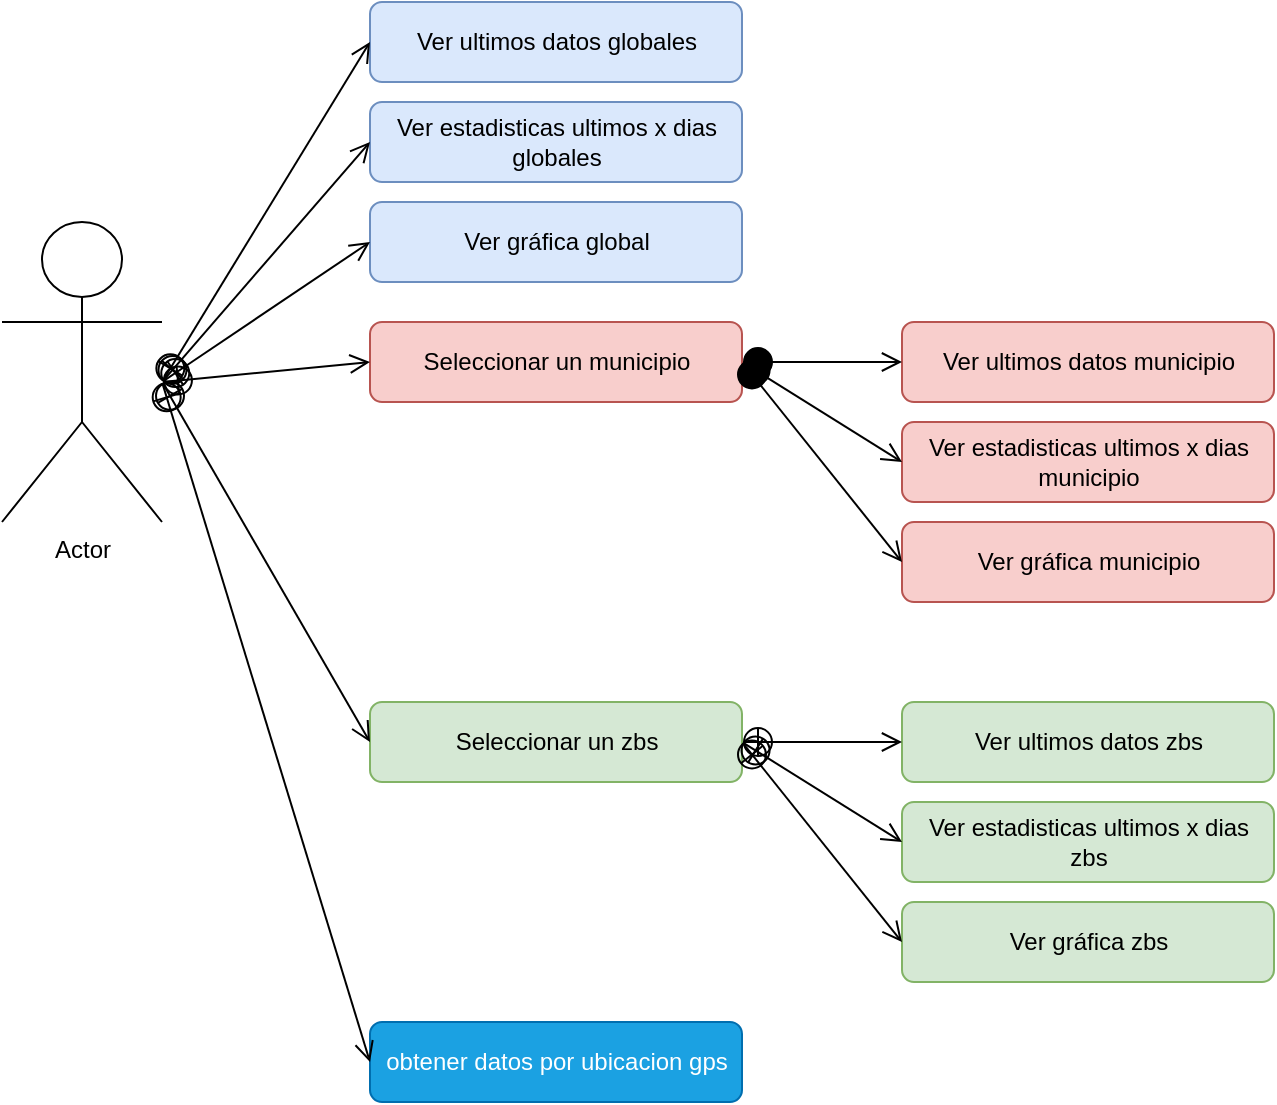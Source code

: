 <mxfile version="14.0.0" type="github"><diagram id="ipzJLdYz4Aq8Eh6i2FLb" name="Page-1"><mxGraphModel dx="1188" dy="607" grid="1" gridSize="10" guides="1" tooltips="1" connect="1" arrows="1" fold="1" page="1" pageScale="1" pageWidth="827" pageHeight="1169" math="0" shadow="0"><root><mxCell id="0"/><mxCell id="1" parent="0"/><mxCell id="aKLACxuZdXLu92il_m8r-2" value="Actor" style="shape=umlActor;verticalLabelPosition=bottom;verticalAlign=top;html=1;rounded=1;" vertex="1" parent="1"><mxGeometry x="120" y="310" width="80" height="150" as="geometry"/></mxCell><mxCell id="aKLACxuZdXLu92il_m8r-3" value="Ver ultimos datos globales" style="html=1;fillColor=#dae8fc;strokeColor=#6c8ebf;rounded=1;" vertex="1" parent="1"><mxGeometry x="304" y="200" width="186" height="40" as="geometry"/></mxCell><mxCell id="aKLACxuZdXLu92il_m8r-4" value="Seleccionar un municipio" style="html=1;fillColor=#f8cecc;strokeColor=#b85450;rounded=1;" vertex="1" parent="1"><mxGeometry x="304" y="360" width="186" height="40" as="geometry"/></mxCell><mxCell id="aKLACxuZdXLu92il_m8r-5" value="&lt;div&gt;Ver estadisticas ultimos x dias&lt;/div&gt;&lt;div&gt;globales&lt;/div&gt;" style="html=1;fillColor=#dae8fc;strokeColor=#6c8ebf;rounded=1;" vertex="1" parent="1"><mxGeometry x="304" y="250" width="186" height="40" as="geometry"/></mxCell><mxCell id="aKLACxuZdXLu92il_m8r-6" value="Ver gráfica global" style="html=1;fillColor=#dae8fc;strokeColor=#6c8ebf;rounded=1;" vertex="1" parent="1"><mxGeometry x="304" y="300" width="186" height="40" as="geometry"/></mxCell><mxCell id="aKLACxuZdXLu92il_m8r-7" value="Ver ultimos datos municipio" style="html=1;fillColor=#f8cecc;strokeColor=#b85450;rounded=1;" vertex="1" parent="1"><mxGeometry x="570" y="360" width="186" height="40" as="geometry"/></mxCell><mxCell id="aKLACxuZdXLu92il_m8r-8" value="&lt;div&gt;Ver estadisticas ultimos x dias&lt;/div&gt;&lt;div&gt;municipio&lt;/div&gt;" style="html=1;fillColor=#f8cecc;strokeColor=#b85450;rounded=1;" vertex="1" parent="1"><mxGeometry x="570" y="410" width="186" height="40" as="geometry"/></mxCell><mxCell id="aKLACxuZdXLu92il_m8r-9" value="Ver gráfica municipio" style="html=1;fillColor=#f8cecc;strokeColor=#b85450;rounded=1;" vertex="1" parent="1"><mxGeometry x="570" y="460" width="186" height="40" as="geometry"/></mxCell><mxCell id="aKLACxuZdXLu92il_m8r-10" value="Seleccionar un zbs" style="html=1;fillColor=#d5e8d4;strokeColor=#82b366;rounded=1;" vertex="1" parent="1"><mxGeometry x="304" y="550" width="186" height="40" as="geometry"/></mxCell><mxCell id="aKLACxuZdXLu92il_m8r-11" value="Ver ultimos datos zbs" style="html=1;fillColor=#d5e8d4;strokeColor=#82b366;rounded=1;" vertex="1" parent="1"><mxGeometry x="570" y="550" width="186" height="40" as="geometry"/></mxCell><mxCell id="aKLACxuZdXLu92il_m8r-12" value="&lt;div&gt;Ver estadisticas ultimos x dias&lt;/div&gt;&lt;div&gt;zbs&lt;/div&gt;" style="html=1;fillColor=#d5e8d4;strokeColor=#82b366;rounded=1;" vertex="1" parent="1"><mxGeometry x="570" y="600" width="186" height="40" as="geometry"/></mxCell><mxCell id="aKLACxuZdXLu92il_m8r-13" value="Ver gráfica zbs" style="html=1;fillColor=#d5e8d4;strokeColor=#82b366;rounded=1;" vertex="1" parent="1"><mxGeometry x="570" y="650" width="186" height="40" as="geometry"/></mxCell><mxCell id="aKLACxuZdXLu92il_m8r-14" value="obtener datos por ubicacion gps" style="html=1;fillColor=#1ba1e2;strokeColor=#006EAF;fontColor=#ffffff;rounded=1;" vertex="1" parent="1"><mxGeometry x="304" y="710" width="186" height="40" as="geometry"/></mxCell><mxCell id="aKLACxuZdXLu92il_m8r-17" value="" style="endArrow=open;startArrow=circlePlus;endFill=0;startFill=0;endSize=8;html=1;entryX=0;entryY=0.5;entryDx=0;entryDy=0;" edge="1" parent="1" target="aKLACxuZdXLu92il_m8r-3"><mxGeometry width="160" relative="1" as="geometry"><mxPoint x="200" y="390" as="sourcePoint"/><mxPoint x="300" y="220" as="targetPoint"/></mxGeometry></mxCell><mxCell id="aKLACxuZdXLu92il_m8r-18" value="" style="endArrow=open;startArrow=circlePlus;endFill=0;startFill=0;endSize=8;html=1;entryX=0;entryY=0.5;entryDx=0;entryDy=0;" edge="1" parent="1" target="aKLACxuZdXLu92il_m8r-5"><mxGeometry width="160" relative="1" as="geometry"><mxPoint x="200" y="390" as="sourcePoint"/><mxPoint x="290" y="300" as="targetPoint"/></mxGeometry></mxCell><mxCell id="aKLACxuZdXLu92il_m8r-19" value="" style="endArrow=open;startArrow=circlePlus;endFill=0;startFill=0;endSize=8;html=1;entryX=0;entryY=0.5;entryDx=0;entryDy=0;" edge="1" parent="1" target="aKLACxuZdXLu92il_m8r-6"><mxGeometry width="160" relative="1" as="geometry"><mxPoint x="200" y="390" as="sourcePoint"/><mxPoint x="300" y="220" as="targetPoint"/></mxGeometry></mxCell><mxCell id="aKLACxuZdXLu92il_m8r-20" value="" style="endArrow=open;startArrow=circlePlus;endFill=0;startFill=0;endSize=8;html=1;entryX=0;entryY=0.5;entryDx=0;entryDy=0;" edge="1" parent="1" target="aKLACxuZdXLu92il_m8r-4"><mxGeometry width="160" relative="1" as="geometry"><mxPoint x="200" y="390" as="sourcePoint"/><mxPoint x="300" y="220" as="targetPoint"/></mxGeometry></mxCell><mxCell id="aKLACxuZdXLu92il_m8r-21" value="" style="endArrow=open;startArrow=circlePlus;endFill=0;startFill=0;endSize=8;html=1;entryX=0;entryY=0.5;entryDx=0;entryDy=0;" edge="1" parent="1" target="aKLACxuZdXLu92il_m8r-10"><mxGeometry width="160" relative="1" as="geometry"><mxPoint x="200" y="390" as="sourcePoint"/><mxPoint x="300" y="220" as="targetPoint"/></mxGeometry></mxCell><mxCell id="aKLACxuZdXLu92il_m8r-22" value="" style="endArrow=open;startArrow=circlePlus;endFill=0;startFill=0;endSize=8;html=1;entryX=0;entryY=0.5;entryDx=0;entryDy=0;" edge="1" parent="1" target="aKLACxuZdXLu92il_m8r-14"><mxGeometry width="160" relative="1" as="geometry"><mxPoint x="200" y="390" as="sourcePoint"/><mxPoint x="300" y="220" as="targetPoint"/></mxGeometry></mxCell><mxCell id="aKLACxuZdXLu92il_m8r-23" value="" style="html=1;verticalAlign=bottom;startArrow=circle;startFill=1;endArrow=open;startSize=6;endSize=8;" edge="1" parent="1"><mxGeometry width="80" relative="1" as="geometry"><mxPoint x="490" y="380" as="sourcePoint"/><mxPoint x="570" y="380" as="targetPoint"/></mxGeometry></mxCell><mxCell id="aKLACxuZdXLu92il_m8r-24" value="" style="html=1;verticalAlign=bottom;startArrow=circle;startFill=1;endArrow=open;startSize=6;endSize=8;entryX=0;entryY=0.5;entryDx=0;entryDy=0;" edge="1" parent="1" target="aKLACxuZdXLu92il_m8r-8"><mxGeometry width="80" relative="1" as="geometry"><mxPoint x="490" y="380" as="sourcePoint"/><mxPoint x="570" y="380" as="targetPoint"/></mxGeometry></mxCell><mxCell id="aKLACxuZdXLu92il_m8r-25" value="" style="html=1;verticalAlign=bottom;startArrow=circle;startFill=1;endArrow=open;startSize=6;endSize=8;entryX=0;entryY=0.5;entryDx=0;entryDy=0;" edge="1" parent="1" target="aKLACxuZdXLu92il_m8r-9"><mxGeometry width="80" relative="1" as="geometry"><mxPoint x="490" y="380" as="sourcePoint"/><mxPoint x="570" y="380" as="targetPoint"/></mxGeometry></mxCell><mxCell id="aKLACxuZdXLu92il_m8r-26" value="" style="endArrow=open;startArrow=circlePlus;endFill=0;startFill=0;endSize=8;html=1;entryX=0;entryY=0.5;entryDx=0;entryDy=0;exitX=1;exitY=0.5;exitDx=0;exitDy=0;" edge="1" parent="1" source="aKLACxuZdXLu92il_m8r-10" target="aKLACxuZdXLu92il_m8r-11"><mxGeometry width="160" relative="1" as="geometry"><mxPoint x="490.0" y="580" as="sourcePoint"/><mxPoint x="594" y="410" as="targetPoint"/></mxGeometry></mxCell><mxCell id="aKLACxuZdXLu92il_m8r-27" value="" style="endArrow=open;startArrow=circlePlus;endFill=0;startFill=0;endSize=8;html=1;entryX=0;entryY=0.5;entryDx=0;entryDy=0;exitX=1;exitY=0.5;exitDx=0;exitDy=0;" edge="1" parent="1" source="aKLACxuZdXLu92il_m8r-10" target="aKLACxuZdXLu92il_m8r-12"><mxGeometry width="160" relative="1" as="geometry"><mxPoint x="490.0" y="580" as="sourcePoint"/><mxPoint x="594" y="410" as="targetPoint"/></mxGeometry></mxCell><mxCell id="aKLACxuZdXLu92il_m8r-28" value="" style="endArrow=open;startArrow=circlePlus;endFill=0;startFill=0;endSize=8;html=1;entryX=0;entryY=0.5;entryDx=0;entryDy=0;exitX=1;exitY=0.5;exitDx=0;exitDy=0;" edge="1" parent="1" source="aKLACxuZdXLu92il_m8r-10" target="aKLACxuZdXLu92il_m8r-13"><mxGeometry width="160" relative="1" as="geometry"><mxPoint x="490.0" y="580" as="sourcePoint"/><mxPoint x="594" y="410" as="targetPoint"/></mxGeometry></mxCell></root></mxGraphModel></diagram></mxfile>